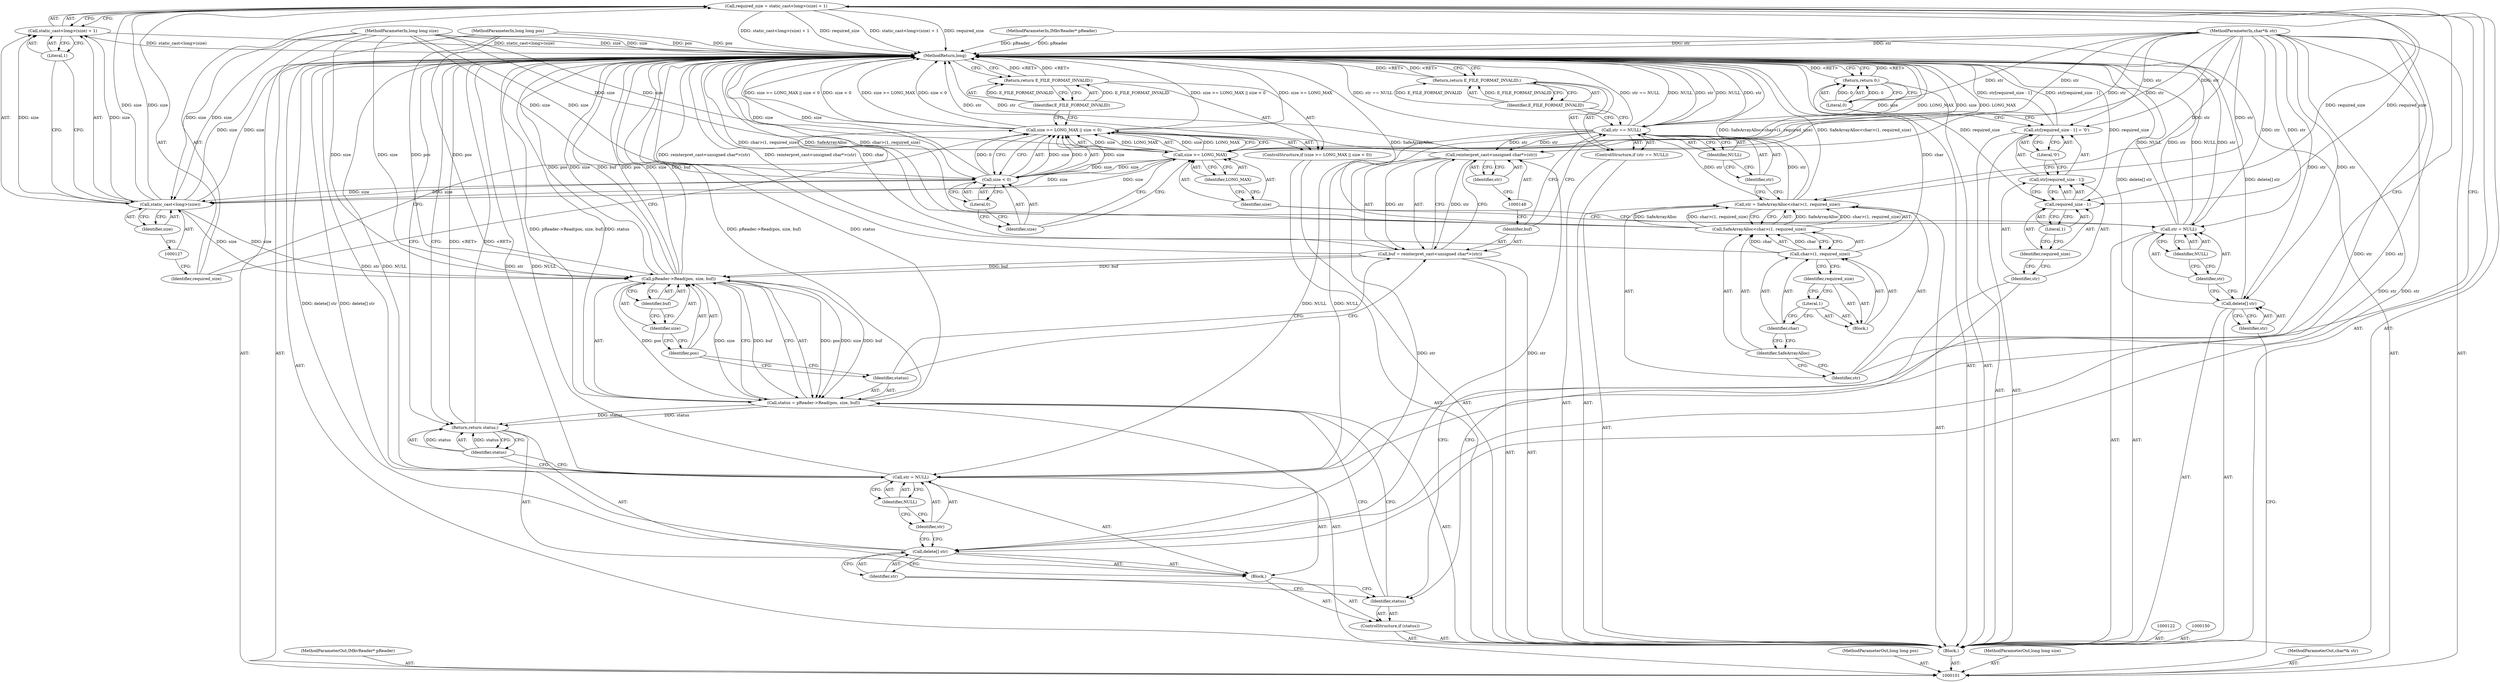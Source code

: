 digraph "0_Android_cc274e2abe8b2a6698a5c47d8aa4bb45f1f9538d_65" {
"1000123" [label="(Call,required_size = static_cast<long>(size) + 1)"];
"1000124" [label="(Identifier,required_size)"];
"1000125" [label="(Call,static_cast<long>(size) + 1)"];
"1000126" [label="(Call,static_cast<long>(size))"];
"1000128" [label="(Identifier,size)"];
"1000129" [label="(Literal,1)"];
"1000130" [label="(Call,str = SafeArrayAlloc<char>(1, required_size))"];
"1000131" [label="(Identifier,str)"];
"1000134" [label="(Call,char>(1, required_size))"];
"1000135" [label="(Identifier,char)"];
"1000136" [label="(Block,)"];
"1000137" [label="(Literal,1)"];
"1000138" [label="(Identifier,required_size)"];
"1000132" [label="(Call,SafeArrayAlloc<char>(1, required_size))"];
"1000133" [label="(Identifier,SafeArrayAlloc)"];
"1000142" [label="(Identifier,NULL)"];
"1000139" [label="(ControlStructure,if (str == NULL))"];
"1000140" [label="(Call,str == NULL)"];
"1000141" [label="(Identifier,str)"];
"1000144" [label="(Identifier,E_FILE_FORMAT_INVALID)"];
"1000143" [label="(Return,return E_FILE_FORMAT_INVALID;)"];
"1000145" [label="(Call,buf = reinterpret_cast<unsigned char*>(str))"];
"1000146" [label="(Identifier,buf)"];
"1000147" [label="(Call,reinterpret_cast<unsigned char*>(str))"];
"1000149" [label="(Identifier,str)"];
"1000151" [label="(Call,status = pReader->Read(pos, size, buf))"];
"1000152" [label="(Identifier,status)"];
"1000153" [label="(Call,pReader->Read(pos, size, buf))"];
"1000154" [label="(Identifier,pos)"];
"1000155" [label="(Identifier,size)"];
"1000156" [label="(Identifier,buf)"];
"1000176" [label="(MethodReturn,long)"];
"1000102" [label="(MethodParameterIn,IMkvReader* pReader)"];
"1000247" [label="(MethodParameterOut,IMkvReader* pReader)"];
"1000103" [label="(MethodParameterIn,long long pos)"];
"1000248" [label="(MethodParameterOut,long long pos)"];
"1000104" [label="(MethodParameterIn,long long size)"];
"1000249" [label="(MethodParameterOut,long long size)"];
"1000157" [label="(ControlStructure,if (status))"];
"1000159" [label="(Block,)"];
"1000158" [label="(Identifier,status)"];
"1000160" [label="(Call,delete[] str)"];
"1000161" [label="(Identifier,str)"];
"1000164" [label="(Identifier,NULL)"];
"1000162" [label="(Call,str = NULL)"];
"1000163" [label="(Identifier,str)"];
"1000166" [label="(Identifier,status)"];
"1000165" [label="(Return,return status;)"];
"1000167" [label="(Call,str[required_size - 1] = '\0')"];
"1000168" [label="(Call,str[required_size - 1])"];
"1000169" [label="(Identifier,str)"];
"1000172" [label="(Literal,1)"];
"1000173" [label="(Literal,'\0')"];
"1000170" [label="(Call,required_size - 1)"];
"1000171" [label="(Identifier,required_size)"];
"1000105" [label="(MethodParameterIn,char*& str)"];
"1000250" [label="(MethodParameterOut,char*& str)"];
"1000106" [label="(Block,)"];
"1000174" [label="(Return,return 0;)"];
"1000175" [label="(Literal,0)"];
"1000108" [label="(Identifier,str)"];
"1000107" [label="(Call,delete[] str)"];
"1000109" [label="(Call,str = NULL)"];
"1000110" [label="(Identifier,str)"];
"1000111" [label="(Identifier,NULL)"];
"1000116" [label="(Identifier,LONG_MAX)"];
"1000112" [label="(ControlStructure,if (size >= LONG_MAX || size < 0))"];
"1000117" [label="(Call,size < 0)"];
"1000118" [label="(Identifier,size)"];
"1000119" [label="(Literal,0)"];
"1000113" [label="(Call,size >= LONG_MAX || size < 0)"];
"1000114" [label="(Call,size >= LONG_MAX)"];
"1000115" [label="(Identifier,size)"];
"1000121" [label="(Identifier,E_FILE_FORMAT_INVALID)"];
"1000120" [label="(Return,return E_FILE_FORMAT_INVALID;)"];
"1000123" -> "1000106"  [label="AST: "];
"1000123" -> "1000125"  [label="CFG: "];
"1000124" -> "1000123"  [label="AST: "];
"1000125" -> "1000123"  [label="AST: "];
"1000131" -> "1000123"  [label="CFG: "];
"1000123" -> "1000176"  [label="DDG: static_cast<long>(size) + 1"];
"1000123" -> "1000176"  [label="DDG: required_size"];
"1000126" -> "1000123"  [label="DDG: size"];
"1000123" -> "1000170"  [label="DDG: required_size"];
"1000124" -> "1000123"  [label="AST: "];
"1000124" -> "1000113"  [label="CFG: "];
"1000127" -> "1000124"  [label="CFG: "];
"1000125" -> "1000123"  [label="AST: "];
"1000125" -> "1000129"  [label="CFG: "];
"1000126" -> "1000125"  [label="AST: "];
"1000129" -> "1000125"  [label="AST: "];
"1000123" -> "1000125"  [label="CFG: "];
"1000125" -> "1000176"  [label="DDG: static_cast<long>(size)"];
"1000126" -> "1000125"  [label="DDG: size"];
"1000126" -> "1000125"  [label="AST: "];
"1000126" -> "1000128"  [label="CFG: "];
"1000127" -> "1000126"  [label="AST: "];
"1000128" -> "1000126"  [label="AST: "];
"1000129" -> "1000126"  [label="CFG: "];
"1000126" -> "1000176"  [label="DDG: size"];
"1000126" -> "1000123"  [label="DDG: size"];
"1000126" -> "1000125"  [label="DDG: size"];
"1000114" -> "1000126"  [label="DDG: size"];
"1000117" -> "1000126"  [label="DDG: size"];
"1000104" -> "1000126"  [label="DDG: size"];
"1000126" -> "1000153"  [label="DDG: size"];
"1000128" -> "1000126"  [label="AST: "];
"1000128" -> "1000127"  [label="CFG: "];
"1000126" -> "1000128"  [label="CFG: "];
"1000129" -> "1000125"  [label="AST: "];
"1000129" -> "1000126"  [label="CFG: "];
"1000125" -> "1000129"  [label="CFG: "];
"1000130" -> "1000106"  [label="AST: "];
"1000130" -> "1000132"  [label="CFG: "];
"1000131" -> "1000130"  [label="AST: "];
"1000132" -> "1000130"  [label="AST: "];
"1000141" -> "1000130"  [label="CFG: "];
"1000130" -> "1000176"  [label="DDG: SafeArrayAlloc<char>(1, required_size)"];
"1000132" -> "1000130"  [label="DDG: SafeArrayAlloc"];
"1000132" -> "1000130"  [label="DDG: char>(1, required_size)"];
"1000105" -> "1000130"  [label="DDG: str"];
"1000130" -> "1000140"  [label="DDG: str"];
"1000131" -> "1000130"  [label="AST: "];
"1000131" -> "1000123"  [label="CFG: "];
"1000133" -> "1000131"  [label="CFG: "];
"1000134" -> "1000132"  [label="AST: "];
"1000134" -> "1000138"  [label="CFG: "];
"1000135" -> "1000134"  [label="AST: "];
"1000136" -> "1000134"  [label="AST: "];
"1000132" -> "1000134"  [label="CFG: "];
"1000134" -> "1000176"  [label="DDG: char"];
"1000134" -> "1000132"  [label="DDG: char"];
"1000135" -> "1000134"  [label="AST: "];
"1000135" -> "1000133"  [label="CFG: "];
"1000137" -> "1000135"  [label="CFG: "];
"1000136" -> "1000134"  [label="AST: "];
"1000137" -> "1000136"  [label="AST: "];
"1000138" -> "1000136"  [label="AST: "];
"1000137" -> "1000136"  [label="AST: "];
"1000137" -> "1000135"  [label="CFG: "];
"1000138" -> "1000137"  [label="CFG: "];
"1000138" -> "1000136"  [label="AST: "];
"1000138" -> "1000137"  [label="CFG: "];
"1000134" -> "1000138"  [label="CFG: "];
"1000132" -> "1000130"  [label="AST: "];
"1000132" -> "1000134"  [label="CFG: "];
"1000133" -> "1000132"  [label="AST: "];
"1000134" -> "1000132"  [label="AST: "];
"1000130" -> "1000132"  [label="CFG: "];
"1000132" -> "1000176"  [label="DDG: char>(1, required_size)"];
"1000132" -> "1000176"  [label="DDG: SafeArrayAlloc"];
"1000132" -> "1000130"  [label="DDG: SafeArrayAlloc"];
"1000132" -> "1000130"  [label="DDG: char>(1, required_size)"];
"1000134" -> "1000132"  [label="DDG: char"];
"1000133" -> "1000132"  [label="AST: "];
"1000133" -> "1000131"  [label="CFG: "];
"1000135" -> "1000133"  [label="CFG: "];
"1000142" -> "1000140"  [label="AST: "];
"1000142" -> "1000141"  [label="CFG: "];
"1000140" -> "1000142"  [label="CFG: "];
"1000139" -> "1000106"  [label="AST: "];
"1000140" -> "1000139"  [label="AST: "];
"1000143" -> "1000139"  [label="AST: "];
"1000140" -> "1000139"  [label="AST: "];
"1000140" -> "1000142"  [label="CFG: "];
"1000141" -> "1000140"  [label="AST: "];
"1000142" -> "1000140"  [label="AST: "];
"1000144" -> "1000140"  [label="CFG: "];
"1000146" -> "1000140"  [label="CFG: "];
"1000140" -> "1000176"  [label="DDG: NULL"];
"1000140" -> "1000176"  [label="DDG: str"];
"1000140" -> "1000176"  [label="DDG: str == NULL"];
"1000130" -> "1000140"  [label="DDG: str"];
"1000105" -> "1000140"  [label="DDG: str"];
"1000140" -> "1000147"  [label="DDG: str"];
"1000140" -> "1000162"  [label="DDG: NULL"];
"1000141" -> "1000140"  [label="AST: "];
"1000141" -> "1000130"  [label="CFG: "];
"1000142" -> "1000141"  [label="CFG: "];
"1000144" -> "1000143"  [label="AST: "];
"1000144" -> "1000140"  [label="CFG: "];
"1000143" -> "1000144"  [label="CFG: "];
"1000144" -> "1000143"  [label="DDG: E_FILE_FORMAT_INVALID"];
"1000143" -> "1000139"  [label="AST: "];
"1000143" -> "1000144"  [label="CFG: "];
"1000144" -> "1000143"  [label="AST: "];
"1000176" -> "1000143"  [label="CFG: "];
"1000143" -> "1000176"  [label="DDG: <RET>"];
"1000144" -> "1000143"  [label="DDG: E_FILE_FORMAT_INVALID"];
"1000145" -> "1000106"  [label="AST: "];
"1000145" -> "1000147"  [label="CFG: "];
"1000146" -> "1000145"  [label="AST: "];
"1000147" -> "1000145"  [label="AST: "];
"1000152" -> "1000145"  [label="CFG: "];
"1000145" -> "1000176"  [label="DDG: reinterpret_cast<unsigned char*>(str)"];
"1000147" -> "1000145"  [label="DDG: str"];
"1000145" -> "1000153"  [label="DDG: buf"];
"1000146" -> "1000145"  [label="AST: "];
"1000146" -> "1000140"  [label="CFG: "];
"1000148" -> "1000146"  [label="CFG: "];
"1000147" -> "1000145"  [label="AST: "];
"1000147" -> "1000149"  [label="CFG: "];
"1000148" -> "1000147"  [label="AST: "];
"1000149" -> "1000147"  [label="AST: "];
"1000145" -> "1000147"  [label="CFG: "];
"1000147" -> "1000176"  [label="DDG: str"];
"1000147" -> "1000145"  [label="DDG: str"];
"1000140" -> "1000147"  [label="DDG: str"];
"1000105" -> "1000147"  [label="DDG: str"];
"1000147" -> "1000160"  [label="DDG: str"];
"1000149" -> "1000147"  [label="AST: "];
"1000149" -> "1000148"  [label="CFG: "];
"1000147" -> "1000149"  [label="CFG: "];
"1000151" -> "1000106"  [label="AST: "];
"1000151" -> "1000153"  [label="CFG: "];
"1000152" -> "1000151"  [label="AST: "];
"1000153" -> "1000151"  [label="AST: "];
"1000158" -> "1000151"  [label="CFG: "];
"1000151" -> "1000176"  [label="DDG: pReader->Read(pos, size, buf)"];
"1000151" -> "1000176"  [label="DDG: status"];
"1000153" -> "1000151"  [label="DDG: pos"];
"1000153" -> "1000151"  [label="DDG: size"];
"1000153" -> "1000151"  [label="DDG: buf"];
"1000151" -> "1000165"  [label="DDG: status"];
"1000152" -> "1000151"  [label="AST: "];
"1000152" -> "1000145"  [label="CFG: "];
"1000154" -> "1000152"  [label="CFG: "];
"1000153" -> "1000151"  [label="AST: "];
"1000153" -> "1000156"  [label="CFG: "];
"1000154" -> "1000153"  [label="AST: "];
"1000155" -> "1000153"  [label="AST: "];
"1000156" -> "1000153"  [label="AST: "];
"1000151" -> "1000153"  [label="CFG: "];
"1000153" -> "1000176"  [label="DDG: pos"];
"1000153" -> "1000176"  [label="DDG: size"];
"1000153" -> "1000176"  [label="DDG: buf"];
"1000153" -> "1000151"  [label="DDG: pos"];
"1000153" -> "1000151"  [label="DDG: size"];
"1000153" -> "1000151"  [label="DDG: buf"];
"1000103" -> "1000153"  [label="DDG: pos"];
"1000126" -> "1000153"  [label="DDG: size"];
"1000104" -> "1000153"  [label="DDG: size"];
"1000145" -> "1000153"  [label="DDG: buf"];
"1000154" -> "1000153"  [label="AST: "];
"1000154" -> "1000152"  [label="CFG: "];
"1000155" -> "1000154"  [label="CFG: "];
"1000155" -> "1000153"  [label="AST: "];
"1000155" -> "1000154"  [label="CFG: "];
"1000156" -> "1000155"  [label="CFG: "];
"1000156" -> "1000153"  [label="AST: "];
"1000156" -> "1000155"  [label="CFG: "];
"1000153" -> "1000156"  [label="CFG: "];
"1000176" -> "1000101"  [label="AST: "];
"1000176" -> "1000120"  [label="CFG: "];
"1000176" -> "1000143"  [label="CFG: "];
"1000176" -> "1000165"  [label="CFG: "];
"1000176" -> "1000174"  [label="CFG: "];
"1000165" -> "1000176"  [label="DDG: <RET>"];
"1000120" -> "1000176"  [label="DDG: <RET>"];
"1000143" -> "1000176"  [label="DDG: <RET>"];
"1000174" -> "1000176"  [label="DDG: <RET>"];
"1000113" -> "1000176"  [label="DDG: size < 0"];
"1000113" -> "1000176"  [label="DDG: size >= LONG_MAX"];
"1000113" -> "1000176"  [label="DDG: size >= LONG_MAX || size < 0"];
"1000140" -> "1000176"  [label="DDG: NULL"];
"1000140" -> "1000176"  [label="DDG: str"];
"1000140" -> "1000176"  [label="DDG: str == NULL"];
"1000123" -> "1000176"  [label="DDG: static_cast<long>(size) + 1"];
"1000123" -> "1000176"  [label="DDG: required_size"];
"1000104" -> "1000176"  [label="DDG: size"];
"1000105" -> "1000176"  [label="DDG: str"];
"1000114" -> "1000176"  [label="DDG: size"];
"1000114" -> "1000176"  [label="DDG: LONG_MAX"];
"1000147" -> "1000176"  [label="DDG: str"];
"1000151" -> "1000176"  [label="DDG: pReader->Read(pos, size, buf)"];
"1000151" -> "1000176"  [label="DDG: status"];
"1000117" -> "1000176"  [label="DDG: size"];
"1000153" -> "1000176"  [label="DDG: pos"];
"1000153" -> "1000176"  [label="DDG: size"];
"1000153" -> "1000176"  [label="DDG: buf"];
"1000167" -> "1000176"  [label="DDG: str[required_size - 1]"];
"1000162" -> "1000176"  [label="DDG: NULL"];
"1000162" -> "1000176"  [label="DDG: str"];
"1000125" -> "1000176"  [label="DDG: static_cast<long>(size)"];
"1000107" -> "1000176"  [label="DDG: delete[] str"];
"1000160" -> "1000176"  [label="DDG: delete[] str"];
"1000130" -> "1000176"  [label="DDG: SafeArrayAlloc<char>(1, required_size)"];
"1000103" -> "1000176"  [label="DDG: pos"];
"1000132" -> "1000176"  [label="DDG: char>(1, required_size)"];
"1000132" -> "1000176"  [label="DDG: SafeArrayAlloc"];
"1000102" -> "1000176"  [label="DDG: pReader"];
"1000134" -> "1000176"  [label="DDG: char"];
"1000109" -> "1000176"  [label="DDG: str"];
"1000109" -> "1000176"  [label="DDG: NULL"];
"1000170" -> "1000176"  [label="DDG: required_size"];
"1000126" -> "1000176"  [label="DDG: size"];
"1000145" -> "1000176"  [label="DDG: reinterpret_cast<unsigned char*>(str)"];
"1000102" -> "1000101"  [label="AST: "];
"1000102" -> "1000176"  [label="DDG: pReader"];
"1000247" -> "1000101"  [label="AST: "];
"1000103" -> "1000101"  [label="AST: "];
"1000103" -> "1000176"  [label="DDG: pos"];
"1000103" -> "1000153"  [label="DDG: pos"];
"1000248" -> "1000101"  [label="AST: "];
"1000104" -> "1000101"  [label="AST: "];
"1000104" -> "1000176"  [label="DDG: size"];
"1000104" -> "1000114"  [label="DDG: size"];
"1000104" -> "1000117"  [label="DDG: size"];
"1000104" -> "1000126"  [label="DDG: size"];
"1000104" -> "1000153"  [label="DDG: size"];
"1000249" -> "1000101"  [label="AST: "];
"1000157" -> "1000106"  [label="AST: "];
"1000158" -> "1000157"  [label="AST: "];
"1000159" -> "1000157"  [label="AST: "];
"1000159" -> "1000157"  [label="AST: "];
"1000160" -> "1000159"  [label="AST: "];
"1000162" -> "1000159"  [label="AST: "];
"1000165" -> "1000159"  [label="AST: "];
"1000158" -> "1000157"  [label="AST: "];
"1000158" -> "1000151"  [label="CFG: "];
"1000161" -> "1000158"  [label="CFG: "];
"1000169" -> "1000158"  [label="CFG: "];
"1000160" -> "1000159"  [label="AST: "];
"1000160" -> "1000161"  [label="CFG: "];
"1000161" -> "1000160"  [label="AST: "];
"1000163" -> "1000160"  [label="CFG: "];
"1000160" -> "1000176"  [label="DDG: delete[] str"];
"1000147" -> "1000160"  [label="DDG: str"];
"1000105" -> "1000160"  [label="DDG: str"];
"1000161" -> "1000160"  [label="AST: "];
"1000161" -> "1000158"  [label="CFG: "];
"1000160" -> "1000161"  [label="CFG: "];
"1000164" -> "1000162"  [label="AST: "];
"1000164" -> "1000163"  [label="CFG: "];
"1000162" -> "1000164"  [label="CFG: "];
"1000162" -> "1000159"  [label="AST: "];
"1000162" -> "1000164"  [label="CFG: "];
"1000163" -> "1000162"  [label="AST: "];
"1000164" -> "1000162"  [label="AST: "];
"1000166" -> "1000162"  [label="CFG: "];
"1000162" -> "1000176"  [label="DDG: NULL"];
"1000162" -> "1000176"  [label="DDG: str"];
"1000140" -> "1000162"  [label="DDG: NULL"];
"1000105" -> "1000162"  [label="DDG: str"];
"1000163" -> "1000162"  [label="AST: "];
"1000163" -> "1000160"  [label="CFG: "];
"1000164" -> "1000163"  [label="CFG: "];
"1000166" -> "1000165"  [label="AST: "];
"1000166" -> "1000162"  [label="CFG: "];
"1000165" -> "1000166"  [label="CFG: "];
"1000166" -> "1000165"  [label="DDG: status"];
"1000165" -> "1000159"  [label="AST: "];
"1000165" -> "1000166"  [label="CFG: "];
"1000166" -> "1000165"  [label="AST: "];
"1000176" -> "1000165"  [label="CFG: "];
"1000165" -> "1000176"  [label="DDG: <RET>"];
"1000166" -> "1000165"  [label="DDG: status"];
"1000151" -> "1000165"  [label="DDG: status"];
"1000167" -> "1000106"  [label="AST: "];
"1000167" -> "1000173"  [label="CFG: "];
"1000168" -> "1000167"  [label="AST: "];
"1000173" -> "1000167"  [label="AST: "];
"1000175" -> "1000167"  [label="CFG: "];
"1000167" -> "1000176"  [label="DDG: str[required_size - 1]"];
"1000105" -> "1000167"  [label="DDG: str"];
"1000168" -> "1000167"  [label="AST: "];
"1000168" -> "1000170"  [label="CFG: "];
"1000169" -> "1000168"  [label="AST: "];
"1000170" -> "1000168"  [label="AST: "];
"1000173" -> "1000168"  [label="CFG: "];
"1000169" -> "1000168"  [label="AST: "];
"1000169" -> "1000158"  [label="CFG: "];
"1000171" -> "1000169"  [label="CFG: "];
"1000172" -> "1000170"  [label="AST: "];
"1000172" -> "1000171"  [label="CFG: "];
"1000170" -> "1000172"  [label="CFG: "];
"1000173" -> "1000167"  [label="AST: "];
"1000173" -> "1000168"  [label="CFG: "];
"1000167" -> "1000173"  [label="CFG: "];
"1000170" -> "1000168"  [label="AST: "];
"1000170" -> "1000172"  [label="CFG: "];
"1000171" -> "1000170"  [label="AST: "];
"1000172" -> "1000170"  [label="AST: "];
"1000168" -> "1000170"  [label="CFG: "];
"1000170" -> "1000176"  [label="DDG: required_size"];
"1000123" -> "1000170"  [label="DDG: required_size"];
"1000171" -> "1000170"  [label="AST: "];
"1000171" -> "1000169"  [label="CFG: "];
"1000172" -> "1000171"  [label="CFG: "];
"1000105" -> "1000101"  [label="AST: "];
"1000105" -> "1000176"  [label="DDG: str"];
"1000105" -> "1000107"  [label="DDG: str"];
"1000105" -> "1000109"  [label="DDG: str"];
"1000105" -> "1000130"  [label="DDG: str"];
"1000105" -> "1000140"  [label="DDG: str"];
"1000105" -> "1000147"  [label="DDG: str"];
"1000105" -> "1000160"  [label="DDG: str"];
"1000105" -> "1000162"  [label="DDG: str"];
"1000105" -> "1000167"  [label="DDG: str"];
"1000250" -> "1000101"  [label="AST: "];
"1000106" -> "1000101"  [label="AST: "];
"1000107" -> "1000106"  [label="AST: "];
"1000109" -> "1000106"  [label="AST: "];
"1000112" -> "1000106"  [label="AST: "];
"1000122" -> "1000106"  [label="AST: "];
"1000123" -> "1000106"  [label="AST: "];
"1000130" -> "1000106"  [label="AST: "];
"1000139" -> "1000106"  [label="AST: "];
"1000145" -> "1000106"  [label="AST: "];
"1000150" -> "1000106"  [label="AST: "];
"1000151" -> "1000106"  [label="AST: "];
"1000157" -> "1000106"  [label="AST: "];
"1000167" -> "1000106"  [label="AST: "];
"1000174" -> "1000106"  [label="AST: "];
"1000174" -> "1000106"  [label="AST: "];
"1000174" -> "1000175"  [label="CFG: "];
"1000175" -> "1000174"  [label="AST: "];
"1000176" -> "1000174"  [label="CFG: "];
"1000174" -> "1000176"  [label="DDG: <RET>"];
"1000175" -> "1000174"  [label="DDG: 0"];
"1000175" -> "1000174"  [label="AST: "];
"1000175" -> "1000167"  [label="CFG: "];
"1000174" -> "1000175"  [label="CFG: "];
"1000175" -> "1000174"  [label="DDG: 0"];
"1000108" -> "1000107"  [label="AST: "];
"1000108" -> "1000101"  [label="CFG: "];
"1000107" -> "1000108"  [label="CFG: "];
"1000107" -> "1000106"  [label="AST: "];
"1000107" -> "1000108"  [label="CFG: "];
"1000108" -> "1000107"  [label="AST: "];
"1000110" -> "1000107"  [label="CFG: "];
"1000107" -> "1000176"  [label="DDG: delete[] str"];
"1000105" -> "1000107"  [label="DDG: str"];
"1000109" -> "1000106"  [label="AST: "];
"1000109" -> "1000111"  [label="CFG: "];
"1000110" -> "1000109"  [label="AST: "];
"1000111" -> "1000109"  [label="AST: "];
"1000115" -> "1000109"  [label="CFG: "];
"1000109" -> "1000176"  [label="DDG: str"];
"1000109" -> "1000176"  [label="DDG: NULL"];
"1000105" -> "1000109"  [label="DDG: str"];
"1000110" -> "1000109"  [label="AST: "];
"1000110" -> "1000107"  [label="CFG: "];
"1000111" -> "1000110"  [label="CFG: "];
"1000111" -> "1000109"  [label="AST: "];
"1000111" -> "1000110"  [label="CFG: "];
"1000109" -> "1000111"  [label="CFG: "];
"1000116" -> "1000114"  [label="AST: "];
"1000116" -> "1000115"  [label="CFG: "];
"1000114" -> "1000116"  [label="CFG: "];
"1000112" -> "1000106"  [label="AST: "];
"1000113" -> "1000112"  [label="AST: "];
"1000120" -> "1000112"  [label="AST: "];
"1000117" -> "1000113"  [label="AST: "];
"1000117" -> "1000119"  [label="CFG: "];
"1000118" -> "1000117"  [label="AST: "];
"1000119" -> "1000117"  [label="AST: "];
"1000113" -> "1000117"  [label="CFG: "];
"1000117" -> "1000176"  [label="DDG: size"];
"1000117" -> "1000113"  [label="DDG: size"];
"1000117" -> "1000113"  [label="DDG: 0"];
"1000114" -> "1000117"  [label="DDG: size"];
"1000104" -> "1000117"  [label="DDG: size"];
"1000117" -> "1000126"  [label="DDG: size"];
"1000118" -> "1000117"  [label="AST: "];
"1000118" -> "1000114"  [label="CFG: "];
"1000119" -> "1000118"  [label="CFG: "];
"1000119" -> "1000117"  [label="AST: "];
"1000119" -> "1000118"  [label="CFG: "];
"1000117" -> "1000119"  [label="CFG: "];
"1000113" -> "1000112"  [label="AST: "];
"1000113" -> "1000114"  [label="CFG: "];
"1000113" -> "1000117"  [label="CFG: "];
"1000114" -> "1000113"  [label="AST: "];
"1000117" -> "1000113"  [label="AST: "];
"1000121" -> "1000113"  [label="CFG: "];
"1000124" -> "1000113"  [label="CFG: "];
"1000113" -> "1000176"  [label="DDG: size < 0"];
"1000113" -> "1000176"  [label="DDG: size >= LONG_MAX"];
"1000113" -> "1000176"  [label="DDG: size >= LONG_MAX || size < 0"];
"1000114" -> "1000113"  [label="DDG: size"];
"1000114" -> "1000113"  [label="DDG: LONG_MAX"];
"1000117" -> "1000113"  [label="DDG: size"];
"1000117" -> "1000113"  [label="DDG: 0"];
"1000114" -> "1000113"  [label="AST: "];
"1000114" -> "1000116"  [label="CFG: "];
"1000115" -> "1000114"  [label="AST: "];
"1000116" -> "1000114"  [label="AST: "];
"1000118" -> "1000114"  [label="CFG: "];
"1000113" -> "1000114"  [label="CFG: "];
"1000114" -> "1000176"  [label="DDG: size"];
"1000114" -> "1000176"  [label="DDG: LONG_MAX"];
"1000114" -> "1000113"  [label="DDG: size"];
"1000114" -> "1000113"  [label="DDG: LONG_MAX"];
"1000104" -> "1000114"  [label="DDG: size"];
"1000114" -> "1000117"  [label="DDG: size"];
"1000114" -> "1000126"  [label="DDG: size"];
"1000115" -> "1000114"  [label="AST: "];
"1000115" -> "1000109"  [label="CFG: "];
"1000116" -> "1000115"  [label="CFG: "];
"1000121" -> "1000120"  [label="AST: "];
"1000121" -> "1000113"  [label="CFG: "];
"1000120" -> "1000121"  [label="CFG: "];
"1000121" -> "1000120"  [label="DDG: E_FILE_FORMAT_INVALID"];
"1000120" -> "1000112"  [label="AST: "];
"1000120" -> "1000121"  [label="CFG: "];
"1000121" -> "1000120"  [label="AST: "];
"1000176" -> "1000120"  [label="CFG: "];
"1000120" -> "1000176"  [label="DDG: <RET>"];
"1000121" -> "1000120"  [label="DDG: E_FILE_FORMAT_INVALID"];
}
